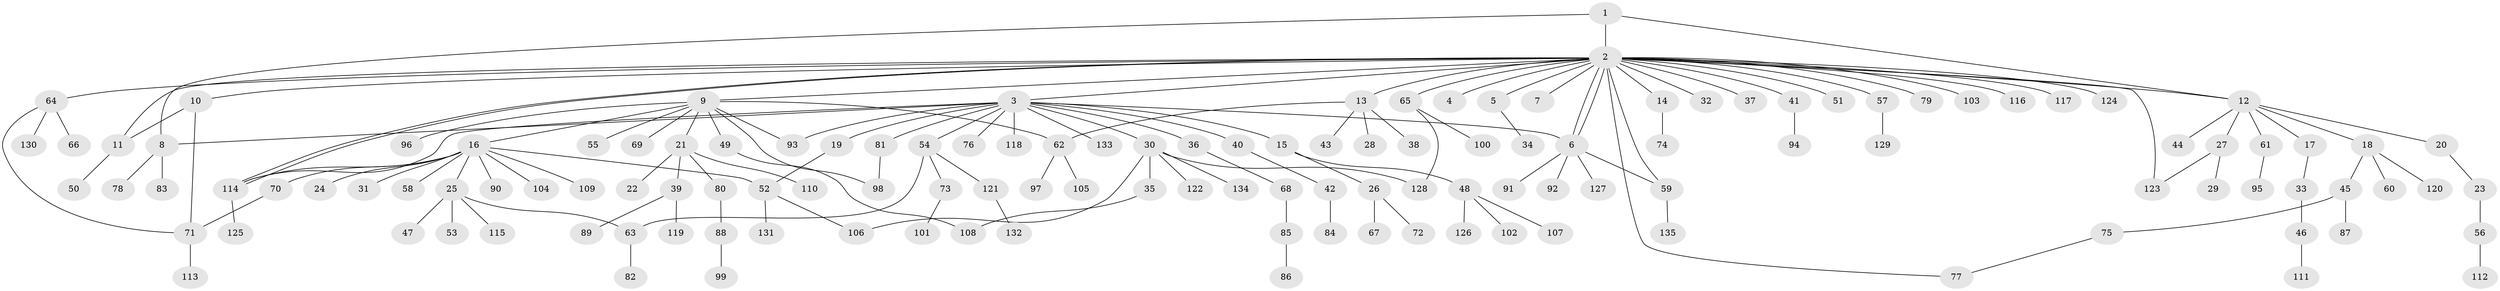 // coarse degree distribution, {2: 0.16666666666666666, 20: 0.018518518518518517, 13: 0.018518518518518517, 1: 0.6851851851851852, 10: 0.037037037037037035, 6: 0.018518518518518517, 5: 0.018518518518518517, 3: 0.018518518518518517, 4: 0.018518518518518517}
// Generated by graph-tools (version 1.1) at 2025/18/03/04/25 18:18:03]
// undirected, 135 vertices, 155 edges
graph export_dot {
graph [start="1"]
  node [color=gray90,style=filled];
  1;
  2;
  3;
  4;
  5;
  6;
  7;
  8;
  9;
  10;
  11;
  12;
  13;
  14;
  15;
  16;
  17;
  18;
  19;
  20;
  21;
  22;
  23;
  24;
  25;
  26;
  27;
  28;
  29;
  30;
  31;
  32;
  33;
  34;
  35;
  36;
  37;
  38;
  39;
  40;
  41;
  42;
  43;
  44;
  45;
  46;
  47;
  48;
  49;
  50;
  51;
  52;
  53;
  54;
  55;
  56;
  57;
  58;
  59;
  60;
  61;
  62;
  63;
  64;
  65;
  66;
  67;
  68;
  69;
  70;
  71;
  72;
  73;
  74;
  75;
  76;
  77;
  78;
  79;
  80;
  81;
  82;
  83;
  84;
  85;
  86;
  87;
  88;
  89;
  90;
  91;
  92;
  93;
  94;
  95;
  96;
  97;
  98;
  99;
  100;
  101;
  102;
  103;
  104;
  105;
  106;
  107;
  108;
  109;
  110;
  111;
  112;
  113;
  114;
  115;
  116;
  117;
  118;
  119;
  120;
  121;
  122;
  123;
  124;
  125;
  126;
  127;
  128;
  129;
  130;
  131;
  132;
  133;
  134;
  135;
  1 -- 2;
  1 -- 8;
  1 -- 12;
  2 -- 3;
  2 -- 4;
  2 -- 5;
  2 -- 6;
  2 -- 6;
  2 -- 7;
  2 -- 9;
  2 -- 10;
  2 -- 11;
  2 -- 12;
  2 -- 13;
  2 -- 14;
  2 -- 32;
  2 -- 37;
  2 -- 41;
  2 -- 51;
  2 -- 57;
  2 -- 59;
  2 -- 64;
  2 -- 65;
  2 -- 77;
  2 -- 79;
  2 -- 103;
  2 -- 114;
  2 -- 114;
  2 -- 116;
  2 -- 117;
  2 -- 123;
  2 -- 124;
  3 -- 6;
  3 -- 8;
  3 -- 15;
  3 -- 19;
  3 -- 30;
  3 -- 36;
  3 -- 40;
  3 -- 54;
  3 -- 76;
  3 -- 81;
  3 -- 93;
  3 -- 114;
  3 -- 118;
  3 -- 133;
  5 -- 34;
  6 -- 59;
  6 -- 91;
  6 -- 92;
  6 -- 127;
  8 -- 78;
  8 -- 83;
  9 -- 16;
  9 -- 21;
  9 -- 49;
  9 -- 55;
  9 -- 62;
  9 -- 69;
  9 -- 93;
  9 -- 96;
  9 -- 98;
  10 -- 11;
  10 -- 71;
  11 -- 50;
  12 -- 17;
  12 -- 18;
  12 -- 20;
  12 -- 27;
  12 -- 44;
  12 -- 61;
  13 -- 28;
  13 -- 38;
  13 -- 43;
  13 -- 62;
  14 -- 74;
  15 -- 26;
  15 -- 48;
  16 -- 24;
  16 -- 25;
  16 -- 31;
  16 -- 52;
  16 -- 58;
  16 -- 70;
  16 -- 90;
  16 -- 104;
  16 -- 109;
  16 -- 114;
  17 -- 33;
  18 -- 45;
  18 -- 60;
  18 -- 120;
  19 -- 52;
  20 -- 23;
  21 -- 22;
  21 -- 39;
  21 -- 80;
  21 -- 110;
  23 -- 56;
  25 -- 47;
  25 -- 53;
  25 -- 63;
  25 -- 115;
  26 -- 67;
  26 -- 72;
  27 -- 29;
  27 -- 123;
  30 -- 35;
  30 -- 106;
  30 -- 122;
  30 -- 128;
  30 -- 134;
  33 -- 46;
  35 -- 108;
  36 -- 68;
  39 -- 89;
  39 -- 119;
  40 -- 42;
  41 -- 94;
  42 -- 84;
  45 -- 75;
  45 -- 87;
  46 -- 111;
  48 -- 102;
  48 -- 107;
  48 -- 126;
  49 -- 108;
  52 -- 106;
  52 -- 131;
  54 -- 63;
  54 -- 73;
  54 -- 121;
  56 -- 112;
  57 -- 129;
  59 -- 135;
  61 -- 95;
  62 -- 97;
  62 -- 105;
  63 -- 82;
  64 -- 66;
  64 -- 71;
  64 -- 130;
  65 -- 100;
  65 -- 128;
  68 -- 85;
  70 -- 71;
  71 -- 113;
  73 -- 101;
  75 -- 77;
  80 -- 88;
  81 -- 98;
  85 -- 86;
  88 -- 99;
  114 -- 125;
  121 -- 132;
}

